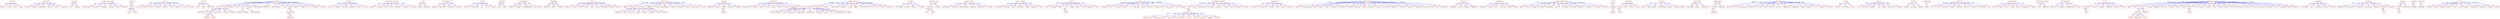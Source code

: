 strict digraph  {
	hearts	 [color=red,
		fontname=courier,
		shape=box];
	butter	 [color=red,
		fontname=courier,
		shape=box];
	hearts -> butter	 [color=blue,
		xlabel=0.03];
	stolen	 [color=red,
		fontname=courier,
		shape=box];
	hearts -> stolen	 [color=blue,
		xlabel=0.15];
	stole	 [color=red,
		fontname=courier,
		shape=box];
	hearts -> stole	 [color=blue,
		xlabel=0.02];
	way	 [color=red,
		fontname=courier,
		shape=box];
	hearts -> way	 [color=blue,
		xlabel=0.01];
	"rasa-leela"	 [color=red,
		fontname=courier,
		shape=box];
	barriers	 [color=red,
		fontname=courier,
		shape=box];
	"rasa-leela" -> barriers	 [color=blue,
		xlabel=0.15];
	boldly	 [color=red,
		fontname=courier,
		shape=box];
	"rasa-leela" -> boldly	 [color=blue,
		xlabel=0.02];
	communion	 [color=red,
		fontname=courier,
		shape=box];
	"rasa-leela" -> communion	 [color=blue,
		xlabel=0.02];
	worldly	 [color=red,
		fontname=courier,
		shape=box];
	"rasa-leela" -> worldly	 [color=blue,
		xlabel=0.02];
	night	 [color=red,
		fontname=courier,
		shape=box];
	"rasa-leela" -> night	 [color=blue,
		xlabel=0.03];
	renouncing	 [color=red,
		fontname=courier,
		shape=box];
	"rasa-leela" -> renouncing	 [color=blue,
		xlabel=0.02];
	purpose	 [color=red,
		fontname=courier,
		shape=box];
	see	 [color=red,
		fontname=courier,
		shape=box];
	purpose -> see	 [color=blue,
		xlabel=0.05];
	besides	 [color=red,
		fontname=courier,
		shape=box];
	purpose -> besides	 [color=blue,
		xlabel=0.04];
	"happy association"	 [color=red,
		fontname=courier,
		shape=box];
	recollecting	 [color=red,
		fontname=courier,
		shape=box];
	"happy association" -> recollecting	 [color=blue,
		xlabel=0.04];
	occasions	 [color=red,
		fontname=courier,
		shape=box];
	"happy association" -> occasions	 [color=blue,
		xlabel=0.04];
	nostalgia	 [color=red,
		fontname=courier,
		shape=box];
	"happy association" -> nostalgia	 [color=blue,
		xlabel=0.2];
	saviour	 [color=red,
		fontname=courier,
		shape=box];
	"happy association" -> saviour	 [color=blue,
		xlabel=0.03];
	also	 [color=red,
		fontname=courier,
		shape=box];
	"happy association" -> also	 [color=blue,
		xlabel=0.02];
	overcome	 [color=red,
		fontname=courier,
		shape=box];
	"happy association" -> overcome	 [color=blue,
		xlabel=0.22];
	akrura	 [color=red,
		fontname=courier,
		shape=box];
	earlier	 [color=red,
		fontname=courier,
		shape=box];
	akrura -> earlier	 [color=blue,
		xlabel=0.05];
	met	 [color=red,
		fontname=courier,
		shape=box];
	earlier -> met	 [color=blue,
		xlabel=0.09];
	first	 [color=red,
		fontname=courier,
		shape=box];
	earlier -> first	 [color=blue,
		xlabel=0.02];
	wear	 [color=red,
		fontname=courier,
		shape=box];
	string	 [color=red,
		fontname=courier,
		shape=box];
	wear -> string	 [color=blue,
		xlabel=0.02];
	garland	 [color=red,
		fontname=courier,
		shape=box];
	wear -> garland	 [color=blue,
		xlabel=0.02];
	wish	 [color=red,
		fontname=courier,
		shape=box];
	wear -> wish	 [color=blue,
		xlabel=0.01];
	please	 [color=red,
		fontname=courier,
		shape=box];
	wear -> please	 [color=blue,
		xlabel=0.01];
	together	 [color=red,
		fontname=courier,
		shape=box];
	wear -> together	 [color=blue,
		xlabel=0.01];
	next	 [color=red,
		fontname=courier,
		shape=box];
	wear -> next	 [color=blue,
		xlabel=0.1];
	whatever	 [color=red,
		fontname=courier,
		shape=box];
	wear -> whatever	 [color=blue,
		xlabel=0.01];
	birth	 [color=red,
		fontname=courier,
		shape=box];
	wear -> birth	 [color=blue,
		xlabel=0.01];
	actions	 [color=red,
		fontname=courier,
		shape=box];
	wear -> actions	 [color=blue,
		xlabel=0.02];
	vraja	 [color=red,
		fontname=courier,
		shape=box];
	feet	 [color=red,
		fontname=courier,
		shape=box];
	vraja -> feet	 [color=blue,
		xlabel=0.13];
	dust	 [color=red,
		fontname=courier,
		shape=box];
	vraja -> dust	 [color=blue,
		xlabel=0.02];
	sanctified	 [color=red,
		fontname=courier,
		shape=box];
	vraja -> sanctified	 [color=blue,
		xlabel=0.01];
	krishna	 [color=red,
		fontname=courier,
		shape=box];
	feel	 [color=red,
		fontname=courier,
		shape=box];
	krishna -> feel	 [color=blue,
		xlabel=0.02];
	living	 [color=red,
		fontname=courier,
		shape=box];
	krishna -> living	 [color=blue,
		xlabel=0.01];
	genuine	 [color=red,
		fontname=courier,
		shape=box];
	krishna -> genuine	 [color=blue,
		xlabel=0.02];
	long	 [color=red,
		fontname=courier,
		shape=box];
	krishna -> long	 [color=blue,
		xlabel=0.01];
	foster	 [color=red,
		fontname=courier,
		shape=box];
	krishna -> foster	 [color=blue,
		xlabel=0.01];
	parents	 [color=red,
		fontname=courier,
		shape=box];
	krishna -> parents	 [color=blue,
		xlabel=0.02];
	"whose genuine affection"	 [color=red,
		fontname=courier,
		shape=box];
	krishna -> "whose genuine affection"	 [color=blue,
		xlabel=0.03];
	"foster parents"	 [color=red,
		fontname=courier,
		shape=box];
	krishna -> "foster parents"	 [color=blue,
		xlabel=0.01];
	real	 [color=red,
		fontname=courier,
		shape=box];
	krishna -> real	 [color=blue,
		xlabel=0.03];
	never	 [color=red,
		fontname=courier,
		shape=box];
	krishna -> never	 [color=blue,
		xlabel=0.16];
	bhakti	 [color=red,
		fontname=courier,
		shape=box];
	krishna -> bhakti	 [color=blue,
		xlabel=0.02];
	chapter	 [color=red,
		fontname=courier,
		shape=box];
	krishna -> chapter	 [color=blue,
		xlabel=0.02];
	37	 [color=red,
		fontname=courier,
		shape=box];
	krishna -> 37	 [color=blue,
		xlabel=0.01];
	became	 [color=red,
		fontname=courier,
		shape=box];
	krishna -> became	 [color=blue,
		xlabel=0.01];
	affection	 [color=red,
		fontname=courier,
		shape=box];
	krishna -> affection	 [color=blue,
		xlabel=0.02];
	satisfaction	 [color=red,
		fontname=courier,
		shape=box];
	living -> satisfaction	 [color=blue,
		xlabel=0.01];
	would	 [color=red,
		fontname=courier,
		shape=box];
	living -> would	 [color=blue,
		xlabel=0.07];
	scriptural	 [color=red,
		fontname=courier,
		shape=box];
	living -> scriptural	 [color=blue,
		xlabel=0.01];
	mastery	 [color=red,
		fontname=courier,
		shape=box];
	living -> mastery	 [color=blue,
		xlabel=0.01];
	studies	 [color=red,
		fontname=courier,
		shape=box];
	living -> studies	 [color=blue,
		xlabel=0.01];
	"genuine affection"	 [color=red,
		fontname=courier,
		shape=box];
	foster -> "genuine affection"	 [color=blue,
		xlabel=0.2];
	"whose genuine"	 [color=red,
		fontname=courier,
		shape=box];
	foster -> "whose genuine"	 [color=blue,
		xlabel=0.2];
	personified	 [color=red,
		fontname=courier,
		shape=box];
	never -> personified	 [color=blue,
		xlabel=0.02];
	company	 [color=red,
		fontname=courier,
		shape=box];
	would -> company	 [color=blue,
		xlabel=0.07];
	proud	 [color=red,
		fontname=courier,
		shape=box];
	would -> proud	 [color=blue,
		xlabel=0.05];
	appeared	 [color=red,
		fontname=courier,
		shape=box];
	personified -> appeared	 [color=blue,
		xlabel=0.09];
	nanda	 [color=red,
		fontname=courier,
		shape=box];
	return	 [color=red,
		fontname=courier,
		shape=box];
	nanda -> return	 [color=blue,
		xlabel=0.01];
	"'\x93the'"	 [color=red,
		fontname=courier,
		shape=box];
	nanda -> "'\x93the'"	 [color=blue,
		xlabel=0.13];
	assured	 [color=red,
		fontname=courier,
		shape=box];
	nanda -> assured	 [color=blue,
		xlabel=0.01];
	universal	 [color=red,
		fontname=courier,
		shape=box];
	nanda -> universal	 [color=blue,
		xlabel=0.01];
	thus	 [color=red,
		fontname=courier,
		shape=box];
	nanda -> thus	 [color=blue,
		xlabel=0.01];
	surely	 [color=red,
		fontname=courier,
		shape=box];
	nanda -> surely	 [color=blue,
		xlabel=0.02];
	"picturesque vision"	 [color=red,
		fontname=courier,
		shape=box];
	plants	 [color=red,
		fontname=courier,
		shape=box];
	"picturesque vision" -> plants	 [color=blue,
		xlabel=0.19];
	creation	 [color=red,
		fontname=courier,
		shape=box];
	"picturesque vision" -> creation	 [color=blue,
		xlabel=0.04];
	trees	 [color=red,
		fontname=courier,
		shape=box];
	"picturesque vision" -> trees	 [color=blue,
		xlabel=0.05];
	born	 [color=red,
		fontname=courier,
		shape=box];
	"picturesque vision" -> born	 [color=blue,
		xlabel=0.02];
	persons	 [color=red,
		fontname=courier,
		shape=box];
	"picturesque vision" -> persons	 [color=blue,
		xlabel=0.03];
	"'god\x92s'"	 [color=red,
		fontname=courier,
		shape=box];
	"picturesque vision" -> "'god\x92s'"	 [color=blue,
		xlabel=0.03];
	loving	 [color=red,
		fontname=courier,
		shape=box];
	"picturesque vision" -> loving	 [color=blue,
		xlabel=0.19];
	life	 [color=red,
		fontname=courier,
		shape=box];
	thing	 [color=red,
		fontname=courier,
		shape=box];
	life -> thing	 [color=blue,
		xlabel=0.06];
	experience	 [color=red,
		fontname=courier,
		shape=box];
	life -> experience	 [color=blue,
		xlabel=0.01];
	"'krishna\x92s'"	 [color=red,
		fontname=courier,
		shape=box];
	enhance	 [color=red,
		fontname=courier,
		shape=box];
	"'krishna\x92s'" -> enhance	 [color=blue,
		xlabel=0.01];
	spiritual	 [color=red,
		fontname=courier,
		shape=box];
	"'krishna\x92s'" -> spiritual	 [color=blue,
		xlabel=0.11];
	proximity	 [color=red,
		fontname=courier,
		shape=box];
	"'krishna\x92s'" -> proximity	 [color=blue,
		xlabel=0.01];
	distance	 [color=red,
		fontname=courier,
		shape=box];
	"'krishna\x92s'" -> distance	 [color=blue,
		xlabel=0.01];
	bond	 [color=red,
		fontname=courier,
		shape=box];
	knowing	 [color=red,
		fontname=courier,
		shape=box];
	bond -> knowing	 [color=blue,
		xlabel=0.09];
	inseparable	 [color=red,
		fontname=courier,
		shape=box];
	bond -> inseparable	 [color=blue,
		xlabel=0.01];
	air	 [color=red,
		fontname=courier,
		shape=box];
	bond -> air	 [color=blue,
		xlabel=0.01];
	keen	 [color=red,
		fontname=courier,
		shape=box];
	bond -> keen	 [color=blue,
		xlabel=0.01];
	vital	 [color=red,
		fontname=courier,
		shape=box];
	bond -> vital	 [color=blue,
		xlabel=0.01];
	guesses	 [color=red,
		fontname=courier,
		shape=box];
	wild	 [color=red,
		fontname=courier,
		shape=box];
	guesses -> wild	 [color=blue,
		xlabel=0.01];
	made	 [color=red,
		fontname=courier,
		shape=box];
	guesses -> made	 [color=blue,
		xlabel=0.11];
	"'pingala\x92s'"	 [color=red,
		fontname=courier,
		shape=box];
	sweetest	 [color=red,
		fontname=courier,
		shape=box];
	"'pingala\x92s'" -> sweetest	 [color=blue,
		xlabel=0.02];
	height	 [color=red,
		fontname=courier,
		shape=box];
	"'pingala\x92s'" -> height	 [color=blue,
		xlabel=0.02];
	disappointment	 [color=red,
		fontname=courier,
		shape=box];
	"'pingala\x92s'" -> disappointment	 [color=blue,
		xlabel=0.02];
	declaration	 [color=red,
		fontname=courier,
		shape=box];
	"'pingala\x92s'" -> declaration	 [color=blue,
		xlabel=0.15];
	handsome	 [color=red,
		fontname=courier,
		shape=box];
	youthful	 [color=red,
		fontname=courier,
		shape=box];
	handsome -> youthful	 [color=blue,
		xlabel=0.02];
	looks	 [color=red,
		fontname=courier,
		shape=box];
	handsome -> looks	 [color=blue,
		xlabel=0.02];
	stunned	 [color=red,
		fontname=courier,
		shape=box];
	handsome -> stunned	 [color=blue,
		xlabel=0.12];
	"'\x93o'"	 [color=red,
		fontname=courier,
		shape=box];
	elevation	 [color=red,
		fontname=courier,
		shape=box];
	"'\x93o'" -> elevation	 [color=blue,
		xlabel=0.03];
	worth	 [color=red,
		fontname=courier,
		shape=box];
	"'\x93o'" -> worth	 [color=blue,
		xlabel=0.03];
	hand	 [color=red,
		fontname=courier,
		shape=box];
	"'\x93o'" -> hand	 [color=blue,
		xlabel=0.02];
	leave	 [color=red,
		fontname=courier,
		shape=box];
	"'\x93o'" -> leave	 [color=blue,
		xlabel=0.02];
	take	 [color=red,
		fontname=courier,
		shape=box];
	"'\x93o'" -> take	 [color=blue,
		xlabel=0.02];
	social	 [color=red,
		fontname=courier,
		shape=box];
	"'\x93o'" -> social	 [color=blue,
		xlabel=0.19];
	message	 [color=red,
		fontname=courier,
		shape=box];
	"'\x93o'" -> message	 [color=blue,
		xlabel=0.03];
	wanted	 [color=red,
		fontname=courier,
		shape=box];
	"'\x93o'" -> wanted	 [color=blue,
		xlabel=0.03];
	princess	 [color=red,
		fontname=courier,
		shape=box];
	"'\x93o'" -> princess	 [color=blue,
		xlabel=0.04];
	"life buoy"	 [color=red,
		fontname=courier,
		shape=box];
	impact	 [color=red,
		fontname=courier,
		shape=box];
	"life buoy" -> impact	 [color=blue,
		xlabel=0.03];
	sinking	 [color=red,
		fontname=courier,
		shape=box];
	"life buoy" -> sinking	 [color=blue,
		xlabel=0.02];
	distractions	 [color=red,
		fontname=courier,
		shape=box];
	"life buoy" -> distractions	 [color=blue,
		xlabel=0.03];
	"uddhava's"	 [color=red,
		fontname=courier,
		shape=box];
	"life buoy" -> "uddhava's"	 [color=blue,
		xlabel=0.03];
	pray	 [color=red,
		fontname=courier,
		shape=box];
	"life buoy" -> pray	 [color=blue,
		xlabel=0.03];
	philosophy	 [color=red,
		fontname=courier,
		shape=box];
	"life buoy" -> philosophy	 [color=blue,
		xlabel=0.06];
	viyoga	 [color=red,
		fontname=courier,
		shape=box];
	"life buoy" -> viyoga	 [color=blue,
		xlabel=0.03];
	suffering	 [color=red,
		fontname=courier,
		shape=box];
	"life buoy" -> suffering	 [color=blue,
		xlabel=0.03];
	pining	 [color=red,
		fontname=courier,
		shape=box];
	"life buoy" -> pining	 [color=blue,
		xlabel=0.03];
	separation	 [color=red,
		fontname=courier,
		shape=box];
	"life buoy" -> separation	 [color=blue,
		xlabel=0.19];
	lecture	 [color=red,
		fontname=courier,
		shape=box];
	"life buoy" -> lecture	 [color=blue,
		xlabel=0.03];
	yearning	 [color=red,
		fontname=courier,
		shape=box];
	distractions -> yearning	 [color=blue,
		xlabel=0.12];
	god	 [color=red,
		fontname=courier,
		shape=box];
	distractions -> god	 [color=blue,
		xlabel=0.18];
	purifies	 [color=red,
		fontname=courier,
		shape=box];
	distractions -> purifies	 [color=blue,
		xlabel=0.17];
	keep	 [color=red,
		fontname=courier,
		shape=box];
	distractions -> keep	 [color=blue,
		xlabel=0.11];
	creates	 [color=red,
		fontname=courier,
		shape=box];
	distractions -> creates	 [color=blue,
		xlabel=0.19];
	unwanted	 [color=red,
		fontname=courier,
		shape=box];
	distractions -> unwanted	 [color=blue,
		xlabel=0.19];
	alone	 [color=red,
		fontname=courier,
		shape=box];
	distractions -> alone	 [color=blue,
		xlabel=0.1];
	directs	 [color=red,
		fontname=courier,
		shape=box];
	distractions -> directs	 [color=blue,
		xlabel=0.15];
	human	 [color=red,
		fontname=courier,
		shape=box];
	devotees	 [color=red,
		fontname=courier,
		shape=box];
	human -> devotees	 [color=blue,
		xlabel=0.02];
	within	 [color=red,
		fontname=courier,
		shape=box];
	human -> within	 [color=blue,
		xlabel=0.01];
	aware	 [color=red,
		fontname=courier,
		shape=box];
	human -> aware	 [color=blue,
		xlabel=0.13];
	yearnings	 [color=red,
		fontname=courier,
		shape=box];
	human -> yearnings	 [color=blue,
		xlabel=0.02];
	beings	 [color=red,
		fontname=courier,
		shape=box];
	human -> beings	 [color=blue,
		xlabel=0.02];
	dwells	 [color=red,
		fontname=courier,
		shape=box];
	aware -> dwells	 [color=blue,
		xlabel=0.13];
	outburst	 [color=red,
		fontname=courier,
		shape=box];
	mechanically	 [color=red,
		fontname=courier,
		shape=box];
	outburst -> mechanically	 [color=blue,
		xlabel=0.13];
	longer	 [color=red,
		fontname=courier,
		shape=box];
	outburst -> longer	 [color=blue,
		xlabel=0.1];
	could	 [color=red,
		fontname=courier,
		shape=box];
	outburst -> could	 [color=blue,
		xlabel=0.1];
	carry	 [color=red,
		fontname=courier,
		shape=box];
	outburst -> carry	 [color=blue,
		xlabel=0.12];
	strain	 [color=red,
		fontname=courier,
		shape=box];
	outburst -> strain	 [color=blue,
		xlabel=0.12];
	without	 [color=red,
		fontname=courier,
		shape=box];
	outburst -> without	 [color=blue,
		xlabel=0.08];
	barren	 [color=red,
		fontname=courier,
		shape=box];
	outburst -> barren	 [color=blue,
		xlabel=0.13];
	dragging	 [color=red,
		fontname=courier,
		shape=box];
	outburst -> dragging	 [color=blue,
		xlabel=0.13];
	destitute	 [color=red,
		fontname=courier,
		shape=box];
	outburst -> destitute	 [color=blue,
		xlabel=0.14];
	"temple farther"	 [color=red,
		fontname=courier,
		shape=box];
	"krishna's"	 [color=red,
		fontname=courier,
		shape=box];
	"temple farther" -> "krishna's"	 [color=blue,
		xlabel=0.01];
	quoted	 [color=red,
		fontname=courier,
		shape=box];
	"temple farther" -> quoted	 [color=blue,
		xlabel=0.03];
	"'\x91nearer'"	 [color=red,
		fontname=courier,
		shape=box];
	"temple farther" -> "'\x91nearer'"	 [color=blue,
		xlabel=0.03];
	underlying	 [color=red,
		fontname=courier,
		shape=box];
	"temple farther" -> underlying	 [color=blue,
		xlabel=0.03];
	"'god\x92'"	 [color=red,
		fontname=courier,
		shape=box];
	"temple farther" -> "'god\x92'"	 [color=blue,
		xlabel=0.03];
	truth	 [color=red,
		fontname=courier,
		shape=box];
	"temple farther" -> truth	 [color=blue,
		xlabel=0.2];
	gopis	 [color=red,
		fontname=courier,
		shape=box];
	"temple farther" -> gopis	 [color=blue,
		xlabel=0.04];
	reiterating	 [color=red,
		fontname=courier,
		shape=box];
	"temple farther" -> reiterating	 [color=blue,
		xlabel=0.03];
	clear	 [color=red,
		fontname=courier,
		shape=box];
	"temple farther" -> clear	 [color=blue,
		xlabel=0.02];
	oft	 [color=red,
		fontname=courier,
		shape=box];
	"temple farther" -> oft	 [color=blue,
		xlabel=0.03];
	went	 [color=red,
		fontname=courier,
		shape=box];
	"temple farther" -> went	 [color=blue,
		xlabel=0.19];
	expression	 [color=red,
		fontname=courier,
		shape=box];
	"temple farther" -> expression	 [color=blue,
		xlabel=0.03];
	outset	 [color=red,
		fontname=courier,
		shape=box];
	"krishna's" -> outset	 [color=blue,
		xlabel=0.15];
	anger	 [color=red,
		fontname=courier,
		shape=box];
	"krishna's" -> anger	 [color=blue,
		xlabel=0.16];
	find	 [color=red,
		fontname=courier,
		shape=box];
	"krishna's" -> find	 [color=blue,
		xlabel=0.08];
	enquired	 [color=red,
		fontname=courier,
		shape=box];
	"krishna's" -> enquired	 [color=blue,
		xlabel=0.44];
	"'\x93krishna'"	 [color=red,
		fontname=courier,
		shape=box];
	"krishna's" -> "'\x93krishna'"	 [color=blue,
		xlabel=0.15];
	immediately	 [color=red,
		fontname=courier,
		shape=box];
	"krishna's" -> immediately	 [color=blue,
		xlabel=0.24];
	feigning	 [color=red,
		fontname=courier,
		shape=box];
	"krishna's" -> feigning	 [color=blue,
		xlabel=0.23];
	lament	 [color=red,
		fontname=courier,
		shape=box];
	"krishna's" -> lament	 [color=blue,
		xlabel=0.16];
	well	 [color=red,
		fontname=courier,
		shape=box];
	"krishna's" -> well	 [color=blue,
		xlabel=0.07];
	prolonged	 [color=red,
		fontname=courier,
		shape=box];
	"krishna's" -> prolonged	 [color=blue,
		xlabel=0.24];
	excitement	 [color=red,
		fontname=courier,
		shape=box];
	"krishna's" -> excitement	 [color=blue,
		xlabel=0.15];
	trodden	 [color=red,
		fontname=courier,
		shape=box];
	worshipped	 [color=red,
		fontname=courier,
		shape=box];
	trodden -> worshipped	 [color=blue,
		xlabel=0.03];
	blessed	 [color=red,
		fontname=courier,
		shape=box];
	trodden -> blessed	 [color=blue,
		xlabel=0.02];
	devout	 [color=red,
		fontname=courier,
		shape=box];
	trodden -> devout	 [color=blue,
		xlabel=0.02];
	"'lord\x92s'"	 [color=red,
		fontname=courier,
		shape=box];
	trodden -> "'lord\x92s'"	 [color=blue,
		xlabel=0.17];
	"distant hope"	 [color=red,
		fontname=courier,
		shape=box];
	persists	 [color=red,
		fontname=courier,
		shape=box];
	"distant hope" -> persists	 [color=blue,
		xlabel=0.2];
	craving	 [color=red,
		fontname=courier,
		shape=box];
	"distant hope" -> craving	 [color=blue,
		xlabel=0.19];
	yet	 [color=red,
		fontname=courier,
		shape=box];
	persists -> yet	 [color=blue,
		xlabel=0.11];
	hope	 [color=red,
		fontname=courier,
		shape=box];
	persists -> hope	 [color=blue,
		xlabel=0.11];
	"subtle truth"	 [color=red,
		fontname=courier,
		shape=box];
	"simple women"	 [color=red,
		fontname=courier,
		shape=box];
	"subtle truth" -> "simple women"	 [color=blue,
		xlabel=0.02];
	humbled	 [color=red,
		fontname=courier,
		shape=box];
	"subtle truth" -> humbled	 [color=blue,
		xlabel=0.05];
	understanding	 [color=red,
		fontname=courier,
		shape=box];
	"subtle truth" -> understanding	 [color=blue,
		xlabel=0.19];
	maturity	 [color=red,
		fontname=courier,
		shape=box];
	"subtle truth" -> maturity	 [color=blue,
		xlabel=0.04];
	greatness	 [color=red,
		fontname=courier,
		shape=box];
	"subtle truth" -> greatness	 [color=blue,
		xlabel=0.05];
	"'life\x92s'"	 [color=red,
		fontname=courier,
		shape=box];
	"subtle truth" -> "'life\x92s'"	 [color=blue,
		xlabel=0.22];
	"dear friend"	 [color=red,
		fontname=courier,
		shape=box];
	brindavana	 [color=red,
		fontname=courier,
		shape=box];
	"dear friend" -> brindavana	 [color=blue,
		xlabel=0.03];
	tidings	 [color=red,
		fontname=courier,
		shape=box];
	"dear friend" -> tidings	 [color=blue,
		xlabel=0.19];
	fond	 [color=red,
		fontname=courier,
		shape=box];
	"dear friend" -> fond	 [color=blue,
		xlabel=0.03];
	brihaspati	 [color=red,
		fontname=courier,
		shape=box];
	"dear friend" -> brihaspati	 [color=blue,
		xlabel=0.03];
	good	 [color=red,
		fontname=courier,
		shape=box];
	"dear friend" -> good	 [color=blue,
		xlabel=0.02];
	disciple	 [color=red,
		fontname=courier,
		shape=box];
	"dear friend" -> disciple	 [color=blue,
		xlabel=0.04];
	sent	 [color=red,
		fontname=courier,
		shape=box];
	"dear friend" -> sent	 [color=blue,
		xlabel=0.03];
	midst	 [color=red,
		fontname=courier,
		shape=box];
	was	 [color=red,
		fontname=courier,
		shape=box];
	midst -> was	 [color=blue,
		xlabel=0.01];
	reminded	 [color=red,
		fontname=courier,
		shape=box];
	midst -> reminded	 [color=blue,
		xlabel=0.02];
	eager	 [color=red,
		fontname=courier,
		shape=box];
	midst -> eager	 [color=blue,
		xlabel=0.02];
	live	 [color=red,
		fontname=courier,
		shape=box];
	midst -> live	 [color=blue,
		xlabel=0.14];
	longed	 [color=red,
		fontname=courier,
		shape=box];
	midst -> longed	 [color=blue,
		xlabel=0.02];
	know	 [color=red,
		fontname=courier,
		shape=box];
	midst -> know	 [color=blue,
		xlabel=0.01];
	time	 [color=red,
		fontname=courier,
		shape=box];
	midst -> time	 [color=blue,
		xlabel=0.01];
	wonderful	 [color=red,
		fontname=courier,
		shape=box];
	midst -> wonderful	 [color=blue,
		xlabel=0.01];
	ever	 [color=red,
		fontname=courier,
		shape=box];
	midst -> ever	 [color=blue,
		xlabel=0.01];
	back	 [color=red,
		fontname=courier,
		shape=box];
	live -> back	 [color=blue,
		xlabel=0.04];
	women	 [color=red,
		fontname=courier,
		shape=box];
	dedicated	 [color=red,
		fontname=courier,
		shape=box];
	women -> dedicated	 [color=blue,
		xlabel=0.05];
	old	 [color=red,
		fontname=courier,
		shape=box];
	women -> old	 [color=blue,
		xlabel=0.01];
	visiting	 [color=red,
		fontname=courier,
		shape=box];
	women -> visiting	 [color=blue,
		xlabel=0.03];
	away	 [color=red,
		fontname=courier,
		shape=box];
	women -> away	 [color=blue,
		xlabel=0.02];
	us	 [color=red,
		fontname=courier,
		shape=box];
	women -> us	 [color=blue,
		xlabel=0.02];
	feelings	 [color=red,
		fontname=courier,
		shape=box];
	women -> feelings	 [color=blue,
		xlabel=0.13];
	break	 [color=red,
		fontname=courier,
		shape=box];
	women -> break	 [color=blue,
		xlabel=0.02];
	possibly	 [color=red,
		fontname=courier,
		shape=box];
	women -> possibly	 [color=blue,
		xlabel=0.02];
	acquaintances	 [color=red,
		fontname=courier,
		shape=box];
	women -> acquaintances	 [color=blue,
		xlabel=0.02];
	attraction	 [color=red,
		fontname=courier,
		shape=box];
	women -> attraction	 [color=blue,
		xlabel=0.02];
	new	 [color=red,
		fontname=courier,
		shape=box];
	women -> new	 [color=blue,
		xlabel=0.01];
	weaned	 [color=red,
		fontname=courier,
		shape=box];
	women -> weaned	 [color=blue,
		xlabel=0.03];
	"steadfast devotion"	 [color=red,
		fontname=courier,
		shape=box];
	even	 [color=red,
		fontname=courier,
		shape=box];
	"steadfast devotion" -> even	 [color=blue,
		xlabel=0.14];
	union	 [color=red,
		fontname=courier,
		shape=box];
	"steadfast devotion" -> union	 [color=blue,
		xlabel=0.02];
	obtainable	 [color=red,
		fontname=courier,
		shape=box];
	"steadfast devotion" -> obtainable	 [color=blue,
		xlabel=0.04];
	privilege	 [color=red,
		fontname=courier,
		shape=box];
	"steadfast devotion" -> privilege	 [color=blue,
		xlabel=0.03];
	vigorous	 [color=red,
		fontname=courier,
		shape=box];
	"steadfast devotion" -> vigorous	 [color=blue,
		xlabel=0.03];
	though	 [color=red,
		fontname=courier,
		shape=box];
	"steadfast devotion" -> though	 [color=blue,
		xlabel=0.01];
	felt	 [color=red,
		fontname=courier,
		shape=box];
	"steadfast devotion" -> felt	 [color=blue,
		xlabel=0.03];
	penances	 [color=red,
		fontname=courier,
		shape=box];
	"steadfast devotion" -> penances	 [color=blue,
		xlabel=0.02];
	secured	 [color=red,
		fontname=courier,
		shape=box];
	"steadfast devotion" -> secured	 [color=blue,
		xlabel=0.16];
	far	 [color=red,
		fontname=courier,
		shape=box];
	even -> far	 [color=blue,
		xlabel=0.01];
	uncontrolled	 [color=red,
		fontname=courier,
		shape=box];
	far -> uncontrolled	 [color=blue,
		xlabel=0.11];
	"become non-entities"	 [color=red,
		fontname=courier,
		shape=box];
	far -> "become non-entities"	 [color=blue,
		xlabel=0.07];
	concerned	 [color=red,
		fontname=courier,
		shape=box];
	far -> concerned	 [color=blue,
		xlabel=0.11];
	"non-entities"	 [color=red,
		fontname=courier,
		shape=box];
	far -> "non-entities"	 [color=blue,
		xlabel=0.11];
	horses	 [color=red,
		fontname=courier,
		shape=box];
	far -> horses	 [color=blue,
		xlabel=0.09];
	towards	 [color=red,
		fontname=courier,
		shape=box];
	far -> towards	 [color=blue,
		xlabel=0.07];
	running	 [color=red,
		fontname=courier,
		shape=box];
	far -> running	 [color=blue,
		xlabel=0.08];
	thoughts	 [color=red,
		fontname=courier,
		shape=box];
	far -> thoughts	 [color=blue,
		xlabel=0.11];
	become	 [color=red,
		fontname=courier,
		shape=box];
	far -> become	 [color=blue,
		xlabel=0.05];
	awareness	 [color=red,
		fontname=courier,
		shape=box];
	scripture	 [color=red,
		fontname=courier,
		shape=box];
	awareness -> scripture	 [color=blue,
		xlabel=0.02];
	intellectual	 [color=red,
		fontname=courier,
		shape=box];
	awareness -> intellectual	 [color=blue,
		xlabel=0.02];
	needed	 [color=red,
		fontname=courier,
		shape=box];
	awareness -> needed	 [color=blue,
		xlabel=0.04];
	teach	 [color=red,
		fontname=courier,
		shape=box];
	awareness -> teach	 [color=blue,
		xlabel=0.14];
	come	 [color=red,
		fontname=courier,
		shape=box];
	awareness -> come	 [color=blue,
		xlabel=0.02];
	naturally	 [color=red,
		fontname=courier,
		shape=box];
	awareness -> naturally	 [color=blue,
		xlabel=0.02];
	desires	 [color=red,
		fontname=courier,
		shape=box];
	sound	 [color=red,
		fontname=courier,
		shape=box];
	desires -> sound	 [color=blue,
		xlabel=0.19];
	"krishna keeping"	 [color=red,
		fontname=courier,
		shape=box];
	desires -> "krishna keeping"	 [color=blue,
		xlabel=0.12];
	kind	 [color=red,
		fontname=courier,
		shape=box];
	desires -> kind	 [color=blue,
		xlabel=0.53];
	nature	 [color=red,
		fontname=courier,
		shape=box];
	desires -> nature	 [color=blue,
		xlabel=0.24];
	beat	 [color=red,
		fontname=courier,
		shape=box];
	desires -> beat	 [color=blue,
		xlabel=0.16];
	churning	 [color=red,
		fontname=courier,
		shape=box];
	desires -> churning	 [color=blue,
		xlabel=0.16];
	accordance	 [color=red,
		fontname=courier,
		shape=box];
	desires -> accordance	 [color=blue,
		xlabel=0.32];
	keeping	 [color=red,
		fontname=courier,
		shape=box];
	desires -> keeping	 [color=blue,
		xlabel=0.16];
	morning	 [color=red,
		fontname=courier,
		shape=box];
	desires -> morning	 [color=blue,
		xlabel=0.18];
	curds	 [color=red,
		fontname=courier,
		shape=box];
	desires -> curds	 [color=blue,
		xlabel=0.37];
	surprised	 [color=red,
		fontname=courier,
		shape=box];
	desires -> surprised	 [color=blue,
		xlabel=0.21];
	praise	 [color=red,
		fontname=courier,
		shape=box];
	desires -> praise	 [color=blue,
		xlabel=0.15];
	unsullied	 [color=red,
		fontname=courier,
		shape=box];
	desires -> unsullied	 [color=blue,
		xlabel=0.24];
	emotional	 [color=red,
		fontname=courier,
		shape=box];
	desires -> emotional	 [color=blue,
		xlabel=0.32];
	satisfies	 [color=red,
		fontname=courier,
		shape=box];
	desires -> satisfies	 [color=blue,
		xlabel=0.23];
	gracious	 [color=red,
		fontname=courier,
		shape=box];
	desires -> gracious	 [color=blue,
		xlabel=0.15];
	singing	 [color=red,
		fontname=courier,
		shape=box];
	desires -> singing	 [color=blue,
		xlabel=0.18];
	"nature satisfies"	 [color=red,
		fontname=courier,
		shape=box];
	desires -> "nature satisfies"	 [color=blue,
		xlabel=0.11];
	tune	 [color=red,
		fontname=courier,
		shape=box];
	desires -> tune	 [color=blue,
		xlabel=0.29];
	pleasantly	 [color=red,
		fontname=courier,
		shape=box];
	desires -> pleasantly	 [color=blue,
		xlabel=0.22];
	achyuta	 [color=red,
		fontname=courier,
		shape=box];
	resembled	 [color=red,
		fontname=courier,
		shape=box];
	achyuta -> resembled	 [color=blue,
		xlabel=0.16];
	dress	 [color=red,
		fontname=courier,
		shape=box];
	achyuta -> dress	 [color=blue,
		xlabel=0.17];
	thought	 [color=red,
		fontname=courier,
		shape=box];
	achyuta -> thought	 [color=blue,
		xlabel=0.17];
	demeanour	 [color=red,
		fontname=courier,
		shape=box];
	achyuta -> demeanour	 [color=blue,
		xlabel=0.14];
	knowledge	 [color=red,
		fontname=courier,
		shape=box];
	comparison	 [color=red,
		fontname=courier,
		shape=box];
	knowledge -> comparison	 [color=blue,
		xlabel=0.03];
	heard	 [color=red,
		fontname=courier,
		shape=box];
	knowledge -> heard	 [color=blue,
		xlabel=0.17];
	half	 [color=red,
		fontname=courier,
		shape=box];
	knowledge -> half	 [color=blue,
		xlabel=0.02];
	realised	 [color=red,
		fontname=courier,
		shape=box];
	knowledge -> realised	 [color=blue,
		xlabel=0.03];
	baked	 [color=red,
		fontname=courier,
		shape=box];
	knowledge -> baked	 [color=blue,
		xlabel=0.04];
	speak	 [color=red,
		fontname=courier,
		shape=box];
	knowledge -> speak	 [color=blue,
		xlabel=0.03];
	"sudden appearance"	 [color=red,
		fontname=courier,
		shape=box];
	whose	 [color=red,
		fontname=courier,
		shape=box];
	"sudden appearance" -> whose	 [color=blue,
		xlabel=0.21];
	chariot	 [color=red,
		fontname=courier,
		shape=box];
	"sudden appearance" -> chariot	 [color=blue,
		xlabel=0.04];
	golden	 [color=red,
		fontname=courier,
		shape=box];
	"sudden appearance" -> golden	 [color=blue,
		xlabel=0.03];
	outside	 [color=red,
		fontname=courier,
		shape=box];
	"sudden appearance" -> outside	 [color=blue,
		xlabel=0.02];
	whereabouts	 [color=red,
		fontname=courier,
		shape=box];
	"sudden appearance" -> whereabouts	 [color=blue,
		xlabel=0.04];
	person	 [color=red,
		fontname=courier,
		shape=box];
	"sudden appearance" -> person	 [color=blue,
		xlabel=0.05];
	intrigued	 [color=red,
		fontname=courier,
		shape=box];
	"sudden appearance" -> intrigued	 [color=blue,
		xlabel=0.03];
	spotting	 [color=red,
		fontname=courier,
		shape=box];
	"sudden appearance" -> spotting	 [color=blue,
		xlabel=0.06];
	mansion	 [color=red,
		fontname=courier,
		shape=box];
	"sudden appearance" -> mansion	 [color=blue,
		xlabel=0.2];
	"'nanda\x92s'"	 [color=red,
		fontname=courier,
		shape=box];
	"sudden appearance" -> "'nanda\x92s'"	 [color=blue,
		xlabel=0.03];
	identity	 [color=red,
		fontname=courier,
		shape=box];
	"sudden appearance" -> identity	 [color=blue,
		xlabel=0.03];
	decipher	 [color=red,
		fontname=courier,
		shape=box];
	"sudden appearance" -> decipher	 [color=blue,
		xlabel=0.05];
	visit	 [color=red,
		fontname=courier,
		shape=box];
	wondered	 [color=red,
		fontname=courier,
		shape=box];
	visit -> wondered	 [color=blue,
		xlabel=0.03];
	whence	 [color=red,
		fontname=courier,
		shape=box];
	wondered -> whence	 [color=blue,
		xlabel=0.1];
	waiting	 [color=red,
		fontname=courier,
		shape=box];
	give	 [color=red,
		fontname=courier,
		shape=box];
	waiting -> give	 [color=blue,
		xlabel=0.08];
	serve	 [color=red,
		fontname=courier,
		shape=box];
	waiting -> serve	 [color=blue,
		xlabel=0.01];
	chance	 [color=red,
		fontname=courier,
		shape=box];
	waiting -> chance	 [color=blue,
		xlabel=0.01];
	were	 [color=red,
		fontname=courier,
		shape=box];
	waiting -> were	 [color=blue,
		xlabel=0.01];
	day	 [color=red,
		fontname=courier,
		shape=box];
	give -> day	 [color=blue,
		xlabel=0.06];
	purity	 [color=red,
		fontname=courier,
		shape=box];
	heart	 [color=red,
		fontname=courier,
		shape=box];
	purity -> heart	 [color=blue,
		xlabel=0.15];
	"cowherd women"	 [color=red,
		fontname=courier,
		shape=box];
	purity -> "cowherd women"	 [color=blue,
		xlabel=0.1];
	unflinching	 [color=red,
		fontname=courier,
		shape=box];
	purity -> unflinching	 [color=blue,
		xlabel=0.13];
	simple	 [color=red,
		fontname=courier,
		shape=box];
	purity -> simple	 [color=blue,
		xlabel=0.15];
	unsophisticated	 [color=red,
		fontname=courier,
		shape=box];
	purity -> unsophisticated	 [color=blue,
		xlabel=0.15];
	dedication	 [color=red,
		fontname=courier,
		shape=box];
	revelation	 [color=red,
		fontname=courier,
		shape=box];
	dedication -> revelation	 [color=blue,
		xlabel=0.02];
	among	 [color=red,
		fontname=courier,
		shape=box];
	dedication -> among	 [color=blue,
		xlabel=0.01];
	conversation	 [color=red,
		fontname=courier,
		shape=box];
	dedication -> conversation	 [color=blue,
		xlabel=0.15];
	admiration	 [color=red,
		fontname=courier,
		shape=box];
	overtly	 [color=red,
		fontname=courier,
		shape=box];
	admiration -> overtly	 [color=blue,
		xlabel=0.1];
	expressed	 [color=red,
		fontname=courier,
		shape=box];
	admiration -> expressed	 [color=blue,
		xlabel=0.01];
	complete	 [color=red,
		fontname=courier,
		shape=box];
	overtly -> complete	 [color=blue,
		xlabel=0.03];
	value	 [color=red,
		fontname=courier,
		shape=box];
	mixture	 [color=red,
		fontname=courier,
		shape=box];
	value -> mixture	 [color=blue,
		xlabel=0.03];
	help	 [color=red,
		fontname=courier,
		shape=box];
	value -> help	 [color=blue,
		xlabel=0.02];
	combination	 [color=red,
		fontname=courier,
		shape=box];
	value -> combination	 [color=blue,
		xlabel=0.04];
	opposite	 [color=red,
		fontname=courier,
		shape=box];
	value -> opposite	 [color=blue,
		xlabel=0.04];
	sorrow	 [color=red,
		fontname=courier,
		shape=box];
	value -> sorrow	 [color=blue,
		xlabel=0.05];
	bad	 [color=red,
		fontname=courier,
		shape=box];
	value -> bad	 [color=blue,
		xlabel=0.02];
	realize	 [color=red,
		fontname=courier,
		shape=box];
	value -> realize	 [color=blue,
		xlabel=0.06];
	carries	 [color=red,
		fontname=courier,
		shape=box];
	value -> carries	 [color=blue,
		xlabel=0.25];
	experiences	 [color=red,
		fontname=courier,
		shape=box];
	value -> experiences	 [color=blue,
		xlabel=0.03];
	happiness	 [color=red,
		fontname=courier,
		shape=box];
	value -> happiness	 [color=blue,
		xlabel=0.04];
	judge	 [color=red,
		fontname=courier,
		shape=box];
	value -> judge	 [color=blue,
		xlabel=0.06];
	enables	 [color=red,
		fontname=courier,
		shape=box];
	value -> enables	 [color=blue,
		xlabel=0.05];
	true	 [color=red,
		fontname=courier,
		shape=box];
	value -> true	 [color=blue,
		xlabel=0.06];
	emphatic	 [color=red,
		fontname=courier,
		shape=box];
	value -> emphatic	 [color=blue,
		xlabel=0.05];
	contrast	 [color=red,
		fontname=courier,
		shape=box];
	value -> contrast	 [color=blue,
		xlabel=0.03];
	fade	 [color=red,
		fontname=courier,
		shape=box];
	ecstasy	 [color=red,
		fontname=courier,
		shape=box];
	fade -> ecstasy	 [color=blue,
		xlabel=0.06];
	continuous	 [color=red,
		fontname=courier,
		shape=box];
	fade -> continuous	 [color=blue,
		xlabel=0.07];
	said	 [color=red,
		fontname=courier,
		shape=box];
	fade -> said	 [color=blue,
		xlabel=0.03];
	spurt	 [color=red,
		fontname=courier,
		shape=box];
	did	 [color=red,
		fontname=courier,
		shape=box];
	spurt -> did	 [color=blue,
		xlabel=0.01];
	initial	 [color=red,
		fontname=courier,
		shape=box];
	spurt -> initial	 [color=blue,
		xlabel=0.01];
	stronger	 [color=red,
		fontname=courier,
		shape=box];
	spurt -> stronger	 [color=blue,
		xlabel=0.01];
	say	 [color=red,
		fontname=courier,
		shape=box];
	spurt -> say	 [color=blue,
		xlabel=0.01];
	mean	 [color=red,
		fontname=courier,
		shape=box];
	spurt -> mean	 [color=blue,
		xlabel=0.01];
	depression	 [color=red,
		fontname=courier,
		shape=box];
	spurt -> depression	 [color=blue,
		xlabel=0.12];
	really	 [color=red,
		fontname=courier,
		shape=box];
	spurt -> really	 [color=blue,
		xlabel=0.01];
	welfare	 [color=red,
		fontname=courier,
		shape=box];
	anxiety	 [color=red,
		fontname=courier,
		shape=box];
	welfare -> anxiety	 [color=blue,
		xlabel=0.02];
	mellowed	 [color=red,
		fontname=courier,
		shape=box];
	welfare -> mellowed	 [color=blue,
		xlabel=0.15];
	showed	 [color=red,
		fontname=courier,
		shape=box];
	welfare -> showed	 [color=blue,
		xlabel=0.01];
	chastening	 [color=red,
		fontname=courier,
		shape=box];
	found	 [color=red,
		fontname=courier,
		shape=box];
	chastening -> found	 [color=blue,
		xlabel=0.1];
	desert	 [color=red,
		fontname=courier,
		shape=box];
	boy	 [color=red,
		fontname=courier,
		shape=box];
	desert -> boy	 [color=blue,
		xlabel=0.01];
	sure	 [color=red,
		fontname=courier,
		shape=box];
	desert -> sure	 [color=blue,
		xlabel=0.01];
	returning	 [color=red,
		fontname=courier,
		shape=box];
	desert -> returning	 [color=blue,
		xlabel=0.01];
	doubt	 [color=red,
		fontname=courier,
		shape=box];
	desert -> doubt	 [color=blue,
		xlabel=0.02];
	flashing	 [color=red,
		fontname=courier,
		shape=box];
	desert -> flashing	 [color=blue,
		xlabel=0.02];
	instantly	 [color=red,
		fontname=courier,
		shape=box];
	desert -> instantly	 [color=blue,
		xlabel=0.01];
	across	 [color=red,
		fontname=courier,
		shape=box];
	desert -> across	 [color=blue,
		xlabel=0.01];
	endearing	 [color=red,
		fontname=courier,
		shape=box];
	desert -> endearing	 [color=blue,
		xlabel=0.03];
	told	 [color=red,
		fontname=courier,
		shape=box];
	desert -> told	 [color=blue,
		xlabel=0.13];
	invitation	 [color=red,
		fontname=courier,
		shape=box];
	extend	 [color=red,
		fontname=courier,
		shape=box];
	invitation -> extend	 [color=blue,
		xlabel=0.11];
	make	 [color=red,
		fontname=courier,
		shape=box];
	invitation -> make	 [color=blue,
		xlabel=0.17];
	days	 [color=red,
		fontname=courier,
		shape=box];
	invitation -> days	 [color=blue,
		xlabel=0.17];
	revive	 [color=red,
		fontname=courier,
		shape=box];
	invitation -> revive	 [color=blue,
		xlabel=0.11];
	early	 [color=red,
		fontname=courier,
		shape=box];
	invitation -> early	 [color=blue,
		xlabel=0.16];
	"happy days"	 [color=red,
		fontname=courier,
		shape=box];
	invitation -> "happy days"	 [color=blue,
		xlabel=0.17];
	asked	 [color=red,
		fontname=courier,
		shape=box];
	invitation -> asked	 [color=blue,
		xlabel=0.2];
	"exhilarated nanda"	 [color=red,
		fontname=courier,
		shape=box];
	love	 [color=red,
		fontname=courier,
		shape=box];
	"exhilarated nanda" -> love	 [color=blue,
		xlabel=0.18];
	embraced	 [color=red,
		fontname=courier,
		shape=box];
	"exhilarated nanda" -> embraced	 [color=blue,
		xlabel=0.18];
	relationship	 [color=red,
		fontname=courier,
		shape=box];
	devotion	 [color=red,
		fontname=courier,
		shape=box];
	relationship -> devotion	 [color=blue,
		xlabel=0.17];
	cutting	 [color=red,
		fontname=courier,
		shape=box];
	relationship -> cutting	 [color=blue,
		xlabel=0.13];
	strengthening	 [color=red,
		fontname=courier,
		shape=box];
	relationship -> strengthening	 [color=blue,
		xlabel=0.12];
	asunder	 [color=red,
		fontname=courier,
		shape=box];
	relationship -> asunder	 [color=blue,
		xlabel=0.15];
	had	 [color=red,
		fontname=courier,
		shape=box];
	reaction	 [color=red,
		fontname=courier,
		shape=box];
	had -> reaction	 [color=blue,
		xlabel=0.01];
	reverence	 [color=red,
		fontname=courier,
		shape=box];
	had -> reverence	 [color=blue,
		xlabel=0.01];
	bashful	 [color=red,
		fontname=courier,
		shape=box];
	had -> bashful	 [color=blue,
		xlabel=0.01];
	bidding	 [color=red,
		fontname=courier,
		shape=box];
	had -> bidding	 [color=blue,
		xlabel=0.01];
	humility	 [color=red,
		fontname=courier,
		shape=box];
	had -> humility	 [color=blue,
		xlabel=0.08];
	smile	 [color=red,
		fontname=courier,
		shape=box];
	had -> smile	 [color=blue,
		xlabel=0.01];
	soon	 [color=red,
		fontname=courier,
		shape=box];
	reaction -> soon	 [color=blue,
		xlabel=0.09];
	memories	 [color=red,
		fontname=courier,
		shape=box];
	dance	 [color=red,
		fontname=courier,
		shape=box];
	memories -> dance	 [color=blue,
		xlabel=0.01];
	mind	 [color=red,
		fontname=courier,
		shape=box];
	memories -> mind	 [color=blue,
		xlabel=0.02];
	revelled	 [color=red,
		fontname=courier,
		shape=box];
	memories -> revelled	 [color=blue,
		xlabel=0.15];
	frisking	 [color=red,
		fontname=courier,
		shape=box];
	memories -> frisking	 [color=blue,
		xlabel=0.02];
	cowboys	 [color=red,
		fontname=courier,
		shape=box];
	memories -> cowboys	 [color=blue,
		xlabel=0.01];
	portrayal	 [color=red,
		fontname=courier,
		shape=box];
	memories -> portrayal	 [color=blue,
		xlabel=0.01];
	divine	 [color=red,
		fontname=courier,
		shape=box];
	memories -> divine	 [color=blue,
		xlabel=0.01];
	mere	 [color=red,
		fontname=courier,
		shape=box];
	memories -> mere	 [color=blue,
		xlabel=0.02];
	united	 [color=red,
		fontname=courier,
		shape=box];
	memories -> united	 [color=blue,
		xlabel=0.02];
	much	 [color=red,
		fontname=courier,
		shape=box];
	memories -> much	 [color=blue,
		xlabel=0.01];
	lord	 [color=red,
		fontname=courier,
		shape=box];
	memories -> lord	 [color=blue,
		xlabel=0.04];
	various	 [color=red,
		fontname=courier,
		shape=box];
	memories -> various	 [color=blue,
		xlabel=0.02];
	pranks	 [color=red,
		fontname=courier,
		shape=box];
	memories -> pranks	 [color=blue,
		xlabel=0.01];
	flute	 [color=red,
		fontname=courier,
		shape=box];
	memories -> flute	 [color=blue,
		xlabel=0.01];
	houses	 [color=red,
		fontname=courier,
		shape=box];
	memories -> houses	 [color=blue,
		xlabel=0.01];
	part	 [color=red,
		fontname=courier,
		shape=box];
	memories -> part	 [color=blue,
		xlabel=0.01];
	child	 [color=red,
		fontname=courier,
		shape=box];
	memories -> child	 [color=blue,
		xlabel=0.13];
	impressions	 [color=red,
		fontname=courier,
		shape=box];
	memories -> impressions	 [color=blue,
		xlabel=0.03];
	parting	 [color=red,
		fontname=courier,
		shape=box];
	memories -> parting	 [color=blue,
		xlabel=0.02];
	locked	 [color=red,
		fontname=courier,
		shape=box];
	memories -> locked	 [color=blue,
		xlabel=0.02];
	pretence	 [color=red,
		fontname=courier,
		shape=box];
	memories -> pretence	 [color=blue,
		xlabel=0.01];
	leaving	 [color=red,
		fontname=courier,
		shape=box];
	memories -> leaving	 [color=blue,
		xlabel=0.02];
	fresh	 [color=red,
		fontname=courier,
		shape=box];
	memories -> fresh	 [color=blue,
		xlabel=0.02];
	intimacy	 [color=red,
		fontname=courier,
		shape=box];
	memories -> intimacy	 [color=blue,
		xlabel=0.01];
	think	 [color=red,
		fontname=courier,
		shape=box];
	memories -> think	 [color=blue,
		xlabel=0.02];
	moonlit	 [color=red,
		fontname=courier,
		shape=box];
	memories -> moonlit	 [color=blue,
		xlabel=0.01];
	nothing	 [color=red,
		fontname=courier,
		shape=box];
	revelled -> nothing	 [color=blue,
		xlabel=0.01];
	revolved	 [color=red,
		fontname=courier,
		shape=box];
	revelled -> revolved	 [color=blue,
		xlabel=0.03];
	music	 [color=red,
		fontname=courier,
		shape=box];
	much -> music	 [color=blue,
		xlabel=0.03];
	round	 [color=red,
		fontname=courier,
		shape=box];
	nothing -> round	 [color=blue,
		xlabel=0.02];
	importance	 [color=red,
		fontname=courier,
		shape=box];
	nothing -> importance	 [color=blue,
		xlabel=0.03];
	else	 [color=red,
		fontname=courier,
		shape=box];
	nothing -> else	 [color=blue,
		xlabel=0.02];
	uddhava	 [color=red,
		fontname=courier,
		shape=box];
	approached	 [color=red,
		fontname=courier,
		shape=box];
	uddhava -> approached	 [color=blue,
		xlabel=0.15];
	get	 [color=red,
		fontname=courier,
		shape=box];
	uddhava -> get	 [color=blue,
		xlabel=0.01];
	curiosity	 [color=red,
		fontname=courier,
		shape=box];
	uddhava -> curiosity	 [color=blue,
		xlabel=0.02];
	doubts	 [color=red,
		fontname=courier,
		shape=box];
	uddhava -> doubts	 [color=blue,
		xlabel=0.02];
	cleared	 [color=red,
		fontname=courier,
		shape=box];
	uddhava -> cleared	 [color=blue,
		xlabel=0.02];
	vasudeva	 [color=red,
		fontname=courier,
		shape=box];
	adjusted	 [color=red,
		fontname=courier,
		shape=box];
	vasudeva -> adjusted	 [color=blue,
		xlabel=0.01];
	"kind enquiries"	 [color=red,
		fontname=courier,
		shape=box];
	vasudeva -> "kind enquiries"	 [color=blue,
		xlabel=0.01];
	brothers	 [color=red,
		fontname=courier,
		shape=box];
	vasudeva -> brothers	 [color=blue,
		xlabel=0.01];
	environment	 [color=red,
		fontname=courier,
		shape=box];
	vasudeva -> environment	 [color=blue,
		xlabel=0.01];
	happily	 [color=red,
		fontname=courier,
		shape=box];
	vasudeva -> happily	 [color=blue,
		xlabel=0.01];
	anxious	 [color=red,
		fontname=courier,
		shape=box];
	vasudeva -> anxious	 [color=blue,
		xlabel=0.12];
	enquiries	 [color=red,
		fontname=courier,
		shape=box];
	vasudeva -> enquiries	 [color=blue,
		xlabel=0.01];
	two	 [color=red,
		fontname=courier,
		shape=box];
	anxious -> two	 [color=blue,
		xlabel=0.03];
	absence	 [color=red,
		fontname=courier,
		shape=box];
	flowers	 [color=red,
		fontname=courier,
		shape=box];
	absence -> flowers	 [color=blue,
		xlabel=0.08];
	withered	 [color=red,
		fontname=courier,
		shape=box];
	absence -> withered	 [color=blue,
		xlabel=0.01];
	like	 [color=red,
		fontname=courier,
		shape=box];
	flowers -> like	 [color=blue,
		xlabel=0.04];
	taught	 [color=red,
		fontname=courier,
		shape=box];
	meaning	 [color=red,
		fontname=courier,
		shape=box];
	taught -> meaning	 [color=blue,
		xlabel=0.09];
	"dear son"	 [color=red,
		fontname=courier,
		shape=box];
	pervaded	 [color=red,
		fontname=courier,
		shape=box];
	"dear son" -> pervaded	 [color=blue,
		xlabel=0.2];
	son	 [color=red,
		fontname=courier,
		shape=box];
	yashoda	 [color=red,
		fontname=courier,
		shape=box];
	son -> yashoda	 [color=blue,
		xlabel=0.13];
	cowherd	 [color=red,
		fontname=courier,
		shape=box];
	son -> cowherd	 [color=blue,
		xlabel=0.14];
	always	 [color=red,
		fontname=courier,
		shape=box];
	son -> always	 [color=blue,
		xlabel=0.1];
	mother	 [color=red,
		fontname=courier,
		shape=box];
	son -> mother	 [color=blue,
		xlabel=0.09];
	dear	 [color=red,
		fontname=courier,
		shape=box];
	son -> dear	 [color=blue,
		xlabel=0.13];
	"whose thoughts"	 [color=red,
		fontname=courier,
		shape=box];
	son -> "whose thoughts"	 [color=blue,
		xlabel=0.09];
	forgotten	 [color=red,
		fontname=courier,
		shape=box];
	son -> forgotten	 [color=blue,
		xlabel=0.1];
	consequence	 [color=red,
		fontname=courier,
		shape=box];
	son -> consequence	 [color=blue,
		xlabel=0.12];
	hoped	 [color=red,
		fontname=courier,
		shape=box];
	son -> hoped	 [color=blue,
		xlabel=0.11];
	friends	 [color=red,
		fontname=courier,
		shape=box];
	son -> friends	 [color=blue,
		xlabel=0.1];
}
